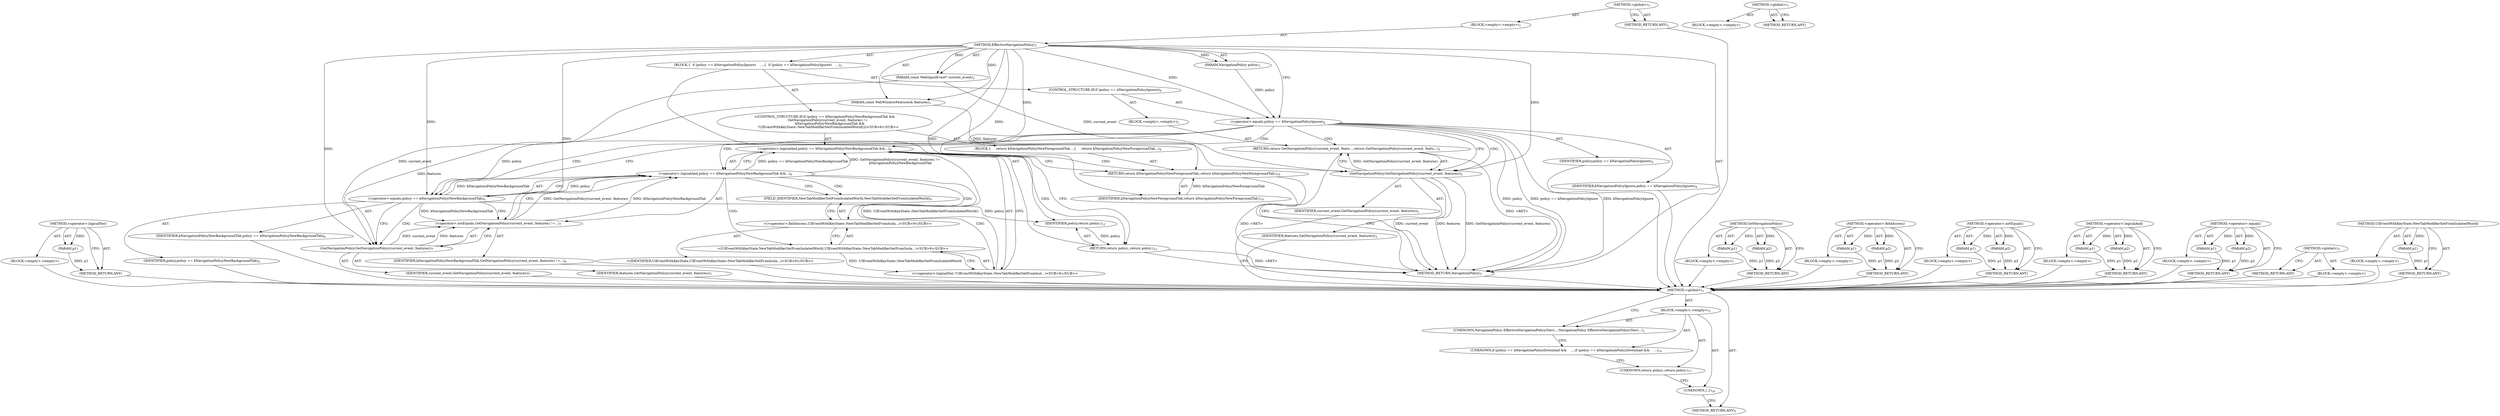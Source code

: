 digraph "&lt;global&gt;" {
vulnerable_84 [label=<(METHOD,&lt;operator&gt;.logicalNot)>];
vulnerable_85 [label=<(PARAM,p1)>];
vulnerable_86 [label=<(BLOCK,&lt;empty&gt;,&lt;empty&gt;)>];
vulnerable_87 [label=<(METHOD_RETURN,ANY)>];
vulnerable_6 [label=<(METHOD,&lt;global&gt;)<SUB>1</SUB>>];
vulnerable_7 [label=<(BLOCK,&lt;empty&gt;,&lt;empty&gt;)<SUB>1</SUB>>];
vulnerable_8 [label=<(METHOD,EffectiveNavigationPolicy)<SUB>1</SUB>>];
vulnerable_9 [label=<(PARAM,NavigationPolicy policy)<SUB>1</SUB>>];
vulnerable_10 [label=<(PARAM,const WebInputEvent* current_event)<SUB>2</SUB>>];
vulnerable_11 [label=<(PARAM,const WebWindowFeatures&amp; features)<SUB>3</SUB>>];
vulnerable_12 [label=<(BLOCK,{
  if (policy == kNavigationPolicyIgnore)
    ...,{
  if (policy == kNavigationPolicyIgnore)
    ...)<SUB>3</SUB>>];
vulnerable_13 [label=<(CONTROL_STRUCTURE,IF,if (policy == kNavigationPolicyIgnore))<SUB>4</SUB>>];
vulnerable_14 [label=<(&lt;operator&gt;.equals,policy == kNavigationPolicyIgnore)<SUB>4</SUB>>];
vulnerable_15 [label=<(IDENTIFIER,policy,policy == kNavigationPolicyIgnore)<SUB>4</SUB>>];
vulnerable_16 [label=<(IDENTIFIER,kNavigationPolicyIgnore,policy == kNavigationPolicyIgnore)<SUB>4</SUB>>];
vulnerable_17 [label=<(BLOCK,&lt;empty&gt;,&lt;empty&gt;)<SUB>5</SUB>>];
vulnerable_18 [label=<(RETURN,return GetNavigationPolicy(current_event, featu...,return GetNavigationPolicy(current_event, featu...)<SUB>5</SUB>>];
vulnerable_19 [label=<(GetNavigationPolicy,GetNavigationPolicy(current_event, features))<SUB>5</SUB>>];
vulnerable_20 [label=<(IDENTIFIER,current_event,GetNavigationPolicy(current_event, features))<SUB>5</SUB>>];
vulnerable_21 [label=<(IDENTIFIER,features,GetNavigationPolicy(current_event, features))<SUB>5</SUB>>];
vulnerable_22 [label="<(CONTROL_STRUCTURE,IF,if (policy == kNavigationPolicyNewBackgroundTab &amp;&amp;
      GetNavigationPolicy(current_event, features) !=
          kNavigationPolicyNewBackgroundTab &amp;&amp;
       !UIEventWithKeyState::NewTabModifierSetFromIsolatedWorld()))<SUB>6</SUB>>"];
vulnerable_23 [label=<(&lt;operator&gt;.logicalAnd,policy == kNavigationPolicyNewBackgroundTab &amp;&amp;
...)<SUB>6</SUB>>];
vulnerable_24 [label=<(&lt;operator&gt;.logicalAnd,policy == kNavigationPolicyNewBackgroundTab &amp;&amp;
...)<SUB>6</SUB>>];
vulnerable_25 [label=<(&lt;operator&gt;.equals,policy == kNavigationPolicyNewBackgroundTab)<SUB>6</SUB>>];
vulnerable_26 [label=<(IDENTIFIER,policy,policy == kNavigationPolicyNewBackgroundTab)<SUB>6</SUB>>];
vulnerable_27 [label=<(IDENTIFIER,kNavigationPolicyNewBackgroundTab,policy == kNavigationPolicyNewBackgroundTab)<SUB>6</SUB>>];
vulnerable_28 [label=<(&lt;operator&gt;.notEquals,GetNavigationPolicy(current_event, features) !=...)<SUB>7</SUB>>];
vulnerable_29 [label=<(GetNavigationPolicy,GetNavigationPolicy(current_event, features))<SUB>7</SUB>>];
vulnerable_30 [label=<(IDENTIFIER,current_event,GetNavigationPolicy(current_event, features))<SUB>7</SUB>>];
vulnerable_31 [label=<(IDENTIFIER,features,GetNavigationPolicy(current_event, features))<SUB>7</SUB>>];
vulnerable_32 [label=<(IDENTIFIER,kNavigationPolicyNewBackgroundTab,GetNavigationPolicy(current_event, features) !=...)<SUB>8</SUB>>];
vulnerable_33 [label="<(&lt;operator&gt;.logicalNot,!UIEventWithKeyState::NewTabModifierSetFromIsol...)<SUB>9</SUB>>"];
vulnerable_34 [label="<(UIEventWithKeyState.NewTabModifierSetFromIsolatedWorld,UIEventWithKeyState::NewTabModifierSetFromIsola...)<SUB>9</SUB>>"];
vulnerable_35 [label="<(&lt;operator&gt;.fieldAccess,UIEventWithKeyState::NewTabModifierSetFromIsola...)<SUB>9</SUB>>"];
vulnerable_36 [label="<(IDENTIFIER,UIEventWithKeyState,UIEventWithKeyState::NewTabModifierSetFromIsola...)<SUB>9</SUB>>"];
vulnerable_37 [label=<(FIELD_IDENTIFIER,NewTabModifierSetFromIsolatedWorld,NewTabModifierSetFromIsolatedWorld)<SUB>9</SUB>>];
vulnerable_38 [label=<(BLOCK,{
     return kNavigationPolicyNewForegroundTab...,{
     return kNavigationPolicyNewForegroundTab...)<SUB>9</SUB>>];
vulnerable_39 [label=<(RETURN,return kNavigationPolicyNewForegroundTab;,return kNavigationPolicyNewForegroundTab;)<SUB>10</SUB>>];
vulnerable_40 [label=<(IDENTIFIER,kNavigationPolicyNewForegroundTab,return kNavigationPolicyNewForegroundTab;)<SUB>10</SUB>>];
vulnerable_41 [label=<(RETURN,return policy;,return policy;)<SUB>12</SUB>>];
vulnerable_42 [label=<(IDENTIFIER,policy,return policy;)<SUB>12</SUB>>];
vulnerable_43 [label=<(METHOD_RETURN,NavigationPolicy)<SUB>1</SUB>>];
vulnerable_45 [label=<(METHOD_RETURN,ANY)<SUB>1</SUB>>];
vulnerable_69 [label=<(METHOD,GetNavigationPolicy)>];
vulnerable_70 [label=<(PARAM,p1)>];
vulnerable_71 [label=<(PARAM,p2)>];
vulnerable_72 [label=<(BLOCK,&lt;empty&gt;,&lt;empty&gt;)>];
vulnerable_73 [label=<(METHOD_RETURN,ANY)>];
vulnerable_92 [label=<(METHOD,&lt;operator&gt;.fieldAccess)>];
vulnerable_93 [label=<(PARAM,p1)>];
vulnerable_94 [label=<(PARAM,p2)>];
vulnerable_95 [label=<(BLOCK,&lt;empty&gt;,&lt;empty&gt;)>];
vulnerable_96 [label=<(METHOD_RETURN,ANY)>];
vulnerable_79 [label=<(METHOD,&lt;operator&gt;.notEquals)>];
vulnerable_80 [label=<(PARAM,p1)>];
vulnerable_81 [label=<(PARAM,p2)>];
vulnerable_82 [label=<(BLOCK,&lt;empty&gt;,&lt;empty&gt;)>];
vulnerable_83 [label=<(METHOD_RETURN,ANY)>];
vulnerable_74 [label=<(METHOD,&lt;operator&gt;.logicalAnd)>];
vulnerable_75 [label=<(PARAM,p1)>];
vulnerable_76 [label=<(PARAM,p2)>];
vulnerable_77 [label=<(BLOCK,&lt;empty&gt;,&lt;empty&gt;)>];
vulnerable_78 [label=<(METHOD_RETURN,ANY)>];
vulnerable_64 [label=<(METHOD,&lt;operator&gt;.equals)>];
vulnerable_65 [label=<(PARAM,p1)>];
vulnerable_66 [label=<(PARAM,p2)>];
vulnerable_67 [label=<(BLOCK,&lt;empty&gt;,&lt;empty&gt;)>];
vulnerable_68 [label=<(METHOD_RETURN,ANY)>];
vulnerable_58 [label=<(METHOD,&lt;global&gt;)<SUB>1</SUB>>];
vulnerable_59 [label=<(BLOCK,&lt;empty&gt;,&lt;empty&gt;)>];
vulnerable_60 [label=<(METHOD_RETURN,ANY)>];
vulnerable_88 [label=<(METHOD,UIEventWithKeyState.NewTabModifierSetFromIsolatedWorld)>];
vulnerable_89 [label=<(PARAM,p1)>];
vulnerable_90 [label=<(BLOCK,&lt;empty&gt;,&lt;empty&gt;)>];
vulnerable_91 [label=<(METHOD_RETURN,ANY)>];
fixed_6 [label=<(METHOD,&lt;global&gt;)<SUB>1</SUB>>];
fixed_7 [label=<(BLOCK,&lt;empty&gt;,&lt;empty&gt;)<SUB>1</SUB>>];
fixed_8 [label=<(UNKNOWN,NavigationPolicy EffectiveNavigationPolicy(Navi...,NavigationPolicy EffectiveNavigationPolicy(Navi...)<SUB>1</SUB>>];
fixed_9 [label=<(UNKNOWN,if (policy == kNavigationPolicyDownload &amp;&amp;
    ...,if (policy == kNavigationPolicyDownload &amp;&amp;
    ...)<SUB>10</SUB>>];
fixed_10 [label=<(UNKNOWN,return policy;,return policy;)<SUB>17</SUB>>];
fixed_11 [label=<(UNKNOWN,},})<SUB>18</SUB>>];
fixed_12 [label=<(METHOD_RETURN,ANY)<SUB>1</SUB>>];
fixed_17 [label=<(METHOD,&lt;global&gt;)<SUB>1</SUB>>];
fixed_18 [label=<(BLOCK,&lt;empty&gt;,&lt;empty&gt;)>];
fixed_19 [label=<(METHOD_RETURN,ANY)>];
vulnerable_84 -> vulnerable_85  [key=0, label="AST: "];
vulnerable_84 -> vulnerable_85  [key=1, label="DDG: "];
vulnerable_84 -> vulnerable_86  [key=0, label="AST: "];
vulnerable_84 -> vulnerable_87  [key=0, label="AST: "];
vulnerable_84 -> vulnerable_87  [key=1, label="CFG: "];
vulnerable_85 -> vulnerable_87  [key=0, label="DDG: p1"];
vulnerable_86 -> fixed_6  [key=0];
vulnerable_87 -> fixed_6  [key=0];
vulnerable_6 -> vulnerable_7  [key=0, label="AST: "];
vulnerable_6 -> vulnerable_45  [key=0, label="AST: "];
vulnerable_6 -> vulnerable_45  [key=1, label="CFG: "];
vulnerable_7 -> vulnerable_8  [key=0, label="AST: "];
vulnerable_8 -> vulnerable_9  [key=0, label="AST: "];
vulnerable_8 -> vulnerable_9  [key=1, label="DDG: "];
vulnerable_8 -> vulnerable_10  [key=0, label="AST: "];
vulnerable_8 -> vulnerable_10  [key=1, label="DDG: "];
vulnerable_8 -> vulnerable_11  [key=0, label="AST: "];
vulnerable_8 -> vulnerable_11  [key=1, label="DDG: "];
vulnerable_8 -> vulnerable_12  [key=0, label="AST: "];
vulnerable_8 -> vulnerable_43  [key=0, label="AST: "];
vulnerable_8 -> vulnerable_14  [key=0, label="CFG: "];
vulnerable_8 -> vulnerable_14  [key=1, label="DDG: "];
vulnerable_8 -> vulnerable_42  [key=0, label="DDG: "];
vulnerable_8 -> vulnerable_39  [key=0, label="DDG: "];
vulnerable_8 -> vulnerable_40  [key=0, label="DDG: "];
vulnerable_8 -> vulnerable_19  [key=0, label="DDG: "];
vulnerable_8 -> vulnerable_25  [key=0, label="DDG: "];
vulnerable_8 -> vulnerable_28  [key=0, label="DDG: "];
vulnerable_8 -> vulnerable_29  [key=0, label="DDG: "];
vulnerable_9 -> vulnerable_14  [key=0, label="DDG: policy"];
vulnerable_10 -> vulnerable_19  [key=0, label="DDG: current_event"];
vulnerable_10 -> vulnerable_29  [key=0, label="DDG: current_event"];
vulnerable_11 -> vulnerable_19  [key=0, label="DDG: features"];
vulnerable_11 -> vulnerable_29  [key=0, label="DDG: features"];
vulnerable_12 -> vulnerable_13  [key=0, label="AST: "];
vulnerable_12 -> vulnerable_22  [key=0, label="AST: "];
vulnerable_12 -> vulnerable_41  [key=0, label="AST: "];
vulnerable_13 -> vulnerable_14  [key=0, label="AST: "];
vulnerable_13 -> vulnerable_17  [key=0, label="AST: "];
vulnerable_14 -> vulnerable_15  [key=0, label="AST: "];
vulnerable_14 -> vulnerable_16  [key=0, label="AST: "];
vulnerable_14 -> vulnerable_19  [key=0, label="CFG: "];
vulnerable_14 -> vulnerable_19  [key=1, label="CDG: "];
vulnerable_14 -> vulnerable_25  [key=0, label="CFG: "];
vulnerable_14 -> vulnerable_25  [key=1, label="DDG: policy"];
vulnerable_14 -> vulnerable_25  [key=2, label="CDG: "];
vulnerable_14 -> vulnerable_43  [key=0, label="DDG: policy"];
vulnerable_14 -> vulnerable_43  [key=1, label="DDG: policy == kNavigationPolicyIgnore"];
vulnerable_14 -> vulnerable_43  [key=2, label="DDG: kNavigationPolicyIgnore"];
vulnerable_14 -> vulnerable_24  [key=0, label="CDG: "];
vulnerable_14 -> vulnerable_18  [key=0, label="CDG: "];
vulnerable_14 -> vulnerable_23  [key=0, label="CDG: "];
vulnerable_15 -> fixed_6  [key=0];
vulnerable_16 -> fixed_6  [key=0];
vulnerable_17 -> vulnerable_18  [key=0, label="AST: "];
vulnerable_18 -> vulnerable_19  [key=0, label="AST: "];
vulnerable_18 -> vulnerable_43  [key=0, label="CFG: "];
vulnerable_18 -> vulnerable_43  [key=1, label="DDG: &lt;RET&gt;"];
vulnerable_19 -> vulnerable_20  [key=0, label="AST: "];
vulnerable_19 -> vulnerable_21  [key=0, label="AST: "];
vulnerable_19 -> vulnerable_18  [key=0, label="CFG: "];
vulnerable_19 -> vulnerable_18  [key=1, label="DDG: GetNavigationPolicy(current_event, features)"];
vulnerable_19 -> vulnerable_43  [key=0, label="DDG: current_event"];
vulnerable_19 -> vulnerable_43  [key=1, label="DDG: features"];
vulnerable_19 -> vulnerable_43  [key=2, label="DDG: GetNavigationPolicy(current_event, features)"];
vulnerable_20 -> fixed_6  [key=0];
vulnerable_21 -> fixed_6  [key=0];
vulnerable_22 -> vulnerable_23  [key=0, label="AST: "];
vulnerable_22 -> vulnerable_38  [key=0, label="AST: "];
vulnerable_23 -> vulnerable_24  [key=0, label="AST: "];
vulnerable_23 -> vulnerable_33  [key=0, label="AST: "];
vulnerable_23 -> vulnerable_39  [key=0, label="CFG: "];
vulnerable_23 -> vulnerable_39  [key=1, label="CDG: "];
vulnerable_23 -> vulnerable_41  [key=0, label="CFG: "];
vulnerable_23 -> vulnerable_41  [key=1, label="CDG: "];
vulnerable_24 -> vulnerable_25  [key=0, label="AST: "];
vulnerable_24 -> vulnerable_28  [key=0, label="AST: "];
vulnerable_24 -> vulnerable_23  [key=0, label="CFG: "];
vulnerable_24 -> vulnerable_23  [key=1, label="DDG: policy == kNavigationPolicyNewBackgroundTab"];
vulnerable_24 -> vulnerable_23  [key=2, label="DDG: GetNavigationPolicy(current_event, features) !=
          kNavigationPolicyNewBackgroundTab"];
vulnerable_24 -> vulnerable_37  [key=0, label="CFG: "];
vulnerable_24 -> vulnerable_37  [key=1, label="CDG: "];
vulnerable_24 -> vulnerable_34  [key=0, label="CDG: "];
vulnerable_24 -> vulnerable_33  [key=0, label="CDG: "];
vulnerable_24 -> vulnerable_35  [key=0, label="CDG: "];
vulnerable_25 -> vulnerable_26  [key=0, label="AST: "];
vulnerable_25 -> vulnerable_27  [key=0, label="AST: "];
vulnerable_25 -> vulnerable_24  [key=0, label="CFG: "];
vulnerable_25 -> vulnerable_24  [key=1, label="DDG: policy"];
vulnerable_25 -> vulnerable_24  [key=2, label="DDG: kNavigationPolicyNewBackgroundTab"];
vulnerable_25 -> vulnerable_29  [key=0, label="CFG: "];
vulnerable_25 -> vulnerable_29  [key=1, label="CDG: "];
vulnerable_25 -> vulnerable_42  [key=0, label="DDG: policy"];
vulnerable_25 -> vulnerable_28  [key=0, label="DDG: kNavigationPolicyNewBackgroundTab"];
vulnerable_25 -> vulnerable_28  [key=1, label="CDG: "];
vulnerable_26 -> fixed_6  [key=0];
vulnerable_27 -> fixed_6  [key=0];
vulnerable_28 -> vulnerable_29  [key=0, label="AST: "];
vulnerable_28 -> vulnerable_32  [key=0, label="AST: "];
vulnerable_28 -> vulnerable_24  [key=0, label="CFG: "];
vulnerable_28 -> vulnerable_24  [key=1, label="DDG: GetNavigationPolicy(current_event, features)"];
vulnerable_28 -> vulnerable_24  [key=2, label="DDG: kNavigationPolicyNewBackgroundTab"];
vulnerable_29 -> vulnerable_30  [key=0, label="AST: "];
vulnerable_29 -> vulnerable_31  [key=0, label="AST: "];
vulnerable_29 -> vulnerable_28  [key=0, label="CFG: "];
vulnerable_29 -> vulnerable_28  [key=1, label="DDG: current_event"];
vulnerable_29 -> vulnerable_28  [key=2, label="DDG: features"];
vulnerable_30 -> fixed_6  [key=0];
vulnerable_31 -> fixed_6  [key=0];
vulnerable_32 -> fixed_6  [key=0];
vulnerable_33 -> vulnerable_34  [key=0, label="AST: "];
vulnerable_33 -> vulnerable_23  [key=0, label="CFG: "];
vulnerable_33 -> vulnerable_23  [key=1, label="DDG: UIEventWithKeyState::NewTabModifierSetFromIsolatedWorld()"];
vulnerable_34 -> vulnerable_35  [key=0, label="AST: "];
vulnerable_34 -> vulnerable_33  [key=0, label="CFG: "];
vulnerable_34 -> vulnerable_33  [key=1, label="DDG: UIEventWithKeyState::NewTabModifierSetFromIsolatedWorld"];
vulnerable_35 -> vulnerable_36  [key=0, label="AST: "];
vulnerable_35 -> vulnerable_37  [key=0, label="AST: "];
vulnerable_35 -> vulnerable_34  [key=0, label="CFG: "];
vulnerable_36 -> fixed_6  [key=0];
vulnerable_37 -> vulnerable_35  [key=0, label="CFG: "];
vulnerable_38 -> vulnerable_39  [key=0, label="AST: "];
vulnerable_39 -> vulnerable_40  [key=0, label="AST: "];
vulnerable_39 -> vulnerable_43  [key=0, label="CFG: "];
vulnerable_39 -> vulnerable_43  [key=1, label="DDG: &lt;RET&gt;"];
vulnerable_40 -> vulnerable_39  [key=0, label="DDG: kNavigationPolicyNewForegroundTab"];
vulnerable_41 -> vulnerable_42  [key=0, label="AST: "];
vulnerable_41 -> vulnerable_43  [key=0, label="CFG: "];
vulnerable_41 -> vulnerable_43  [key=1, label="DDG: &lt;RET&gt;"];
vulnerable_42 -> vulnerable_41  [key=0, label="DDG: policy"];
vulnerable_43 -> fixed_6  [key=0];
vulnerable_45 -> fixed_6  [key=0];
vulnerable_69 -> vulnerable_70  [key=0, label="AST: "];
vulnerable_69 -> vulnerable_70  [key=1, label="DDG: "];
vulnerable_69 -> vulnerable_72  [key=0, label="AST: "];
vulnerable_69 -> vulnerable_71  [key=0, label="AST: "];
vulnerable_69 -> vulnerable_71  [key=1, label="DDG: "];
vulnerable_69 -> vulnerable_73  [key=0, label="AST: "];
vulnerable_69 -> vulnerable_73  [key=1, label="CFG: "];
vulnerable_70 -> vulnerable_73  [key=0, label="DDG: p1"];
vulnerable_71 -> vulnerable_73  [key=0, label="DDG: p2"];
vulnerable_72 -> fixed_6  [key=0];
vulnerable_73 -> fixed_6  [key=0];
vulnerable_92 -> vulnerable_93  [key=0, label="AST: "];
vulnerable_92 -> vulnerable_93  [key=1, label="DDG: "];
vulnerable_92 -> vulnerable_95  [key=0, label="AST: "];
vulnerable_92 -> vulnerable_94  [key=0, label="AST: "];
vulnerable_92 -> vulnerable_94  [key=1, label="DDG: "];
vulnerable_92 -> vulnerable_96  [key=0, label="AST: "];
vulnerable_92 -> vulnerable_96  [key=1, label="CFG: "];
vulnerable_93 -> vulnerable_96  [key=0, label="DDG: p1"];
vulnerable_94 -> vulnerable_96  [key=0, label="DDG: p2"];
vulnerable_95 -> fixed_6  [key=0];
vulnerable_96 -> fixed_6  [key=0];
vulnerable_79 -> vulnerable_80  [key=0, label="AST: "];
vulnerable_79 -> vulnerable_80  [key=1, label="DDG: "];
vulnerable_79 -> vulnerable_82  [key=0, label="AST: "];
vulnerable_79 -> vulnerable_81  [key=0, label="AST: "];
vulnerable_79 -> vulnerable_81  [key=1, label="DDG: "];
vulnerable_79 -> vulnerable_83  [key=0, label="AST: "];
vulnerable_79 -> vulnerable_83  [key=1, label="CFG: "];
vulnerable_80 -> vulnerable_83  [key=0, label="DDG: p1"];
vulnerable_81 -> vulnerable_83  [key=0, label="DDG: p2"];
vulnerable_82 -> fixed_6  [key=0];
vulnerable_83 -> fixed_6  [key=0];
vulnerable_74 -> vulnerable_75  [key=0, label="AST: "];
vulnerable_74 -> vulnerable_75  [key=1, label="DDG: "];
vulnerable_74 -> vulnerable_77  [key=0, label="AST: "];
vulnerable_74 -> vulnerable_76  [key=0, label="AST: "];
vulnerable_74 -> vulnerable_76  [key=1, label="DDG: "];
vulnerable_74 -> vulnerable_78  [key=0, label="AST: "];
vulnerable_74 -> vulnerable_78  [key=1, label="CFG: "];
vulnerable_75 -> vulnerable_78  [key=0, label="DDG: p1"];
vulnerable_76 -> vulnerable_78  [key=0, label="DDG: p2"];
vulnerable_77 -> fixed_6  [key=0];
vulnerable_78 -> fixed_6  [key=0];
vulnerable_64 -> vulnerable_65  [key=0, label="AST: "];
vulnerable_64 -> vulnerable_65  [key=1, label="DDG: "];
vulnerable_64 -> vulnerable_67  [key=0, label="AST: "];
vulnerable_64 -> vulnerable_66  [key=0, label="AST: "];
vulnerable_64 -> vulnerable_66  [key=1, label="DDG: "];
vulnerable_64 -> vulnerable_68  [key=0, label="AST: "];
vulnerable_64 -> vulnerable_68  [key=1, label="CFG: "];
vulnerable_65 -> vulnerable_68  [key=0, label="DDG: p1"];
vulnerable_66 -> vulnerable_68  [key=0, label="DDG: p2"];
vulnerable_67 -> fixed_6  [key=0];
vulnerable_68 -> fixed_6  [key=0];
vulnerable_58 -> vulnerable_59  [key=0, label="AST: "];
vulnerable_58 -> vulnerable_60  [key=0, label="AST: "];
vulnerable_58 -> vulnerable_60  [key=1, label="CFG: "];
vulnerable_59 -> fixed_6  [key=0];
vulnerable_60 -> fixed_6  [key=0];
vulnerable_88 -> vulnerable_89  [key=0, label="AST: "];
vulnerable_88 -> vulnerable_89  [key=1, label="DDG: "];
vulnerable_88 -> vulnerable_90  [key=0, label="AST: "];
vulnerable_88 -> vulnerable_91  [key=0, label="AST: "];
vulnerable_88 -> vulnerable_91  [key=1, label="CFG: "];
vulnerable_89 -> vulnerable_91  [key=0, label="DDG: p1"];
vulnerable_90 -> fixed_6  [key=0];
vulnerable_91 -> fixed_6  [key=0];
fixed_6 -> fixed_7  [key=0, label="AST: "];
fixed_6 -> fixed_12  [key=0, label="AST: "];
fixed_6 -> fixed_8  [key=0, label="CFG: "];
fixed_7 -> fixed_8  [key=0, label="AST: "];
fixed_7 -> fixed_9  [key=0, label="AST: "];
fixed_7 -> fixed_10  [key=0, label="AST: "];
fixed_7 -> fixed_11  [key=0, label="AST: "];
fixed_8 -> fixed_9  [key=0, label="CFG: "];
fixed_9 -> fixed_10  [key=0, label="CFG: "];
fixed_10 -> fixed_11  [key=0, label="CFG: "];
fixed_11 -> fixed_12  [key=0, label="CFG: "];
fixed_17 -> fixed_18  [key=0, label="AST: "];
fixed_17 -> fixed_19  [key=0, label="AST: "];
fixed_17 -> fixed_19  [key=1, label="CFG: "];
}
